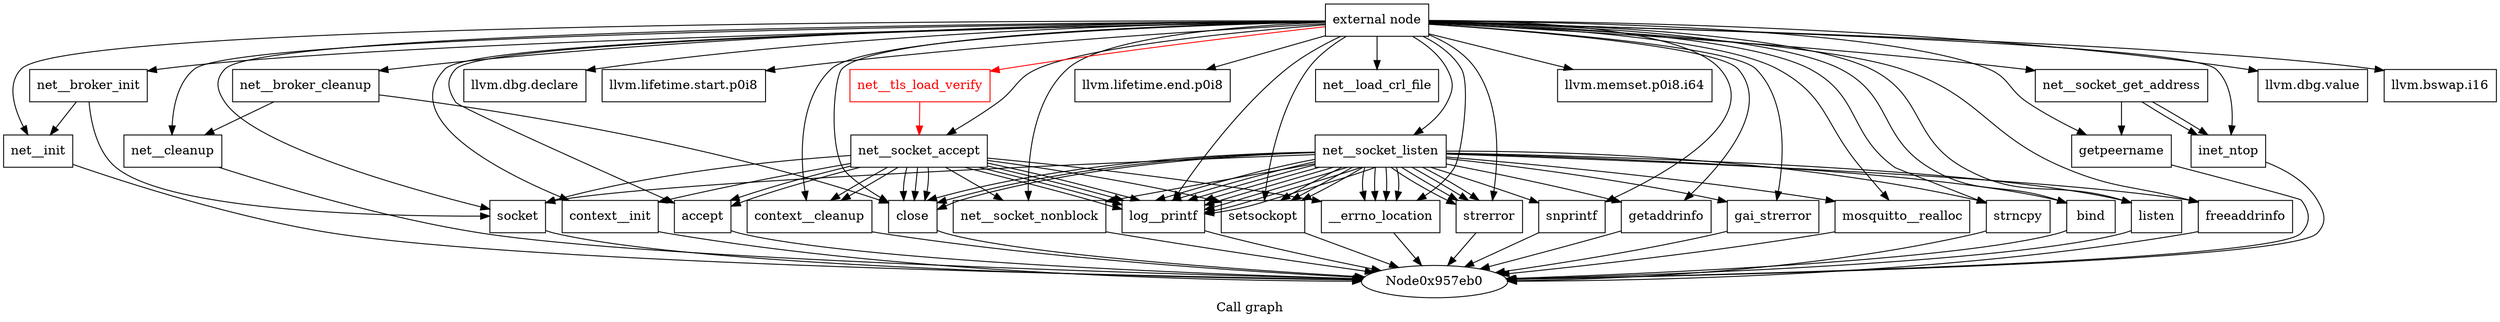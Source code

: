 digraph "Call graph" {
	label="Call graph";

	Node0x9d8470 [shape=record,label="{external node}"];
	Node0x9d8470 -> Node0xa30700;
	Node0x9d8470 -> Node0x9ca6e0;
	Node0x9d8470 -> Node0x9cc3d0;
	Node0x9d8470 -> Node0xa1f430;
	Node0x9d8470 -> Node0x9d9b50;
	Node0x9d8470 -> Node0xa2b7d0;
	Node0x9d8470 -> Node0xa2b870;
	Node0x9d8470 -> Node0x9ffa30;
	Node0x9d8470 -> Node0x9ffaa0;
	Node0x9d8470 -> Node0xa2b8e0;
	Node0x9d8470 -> Node0xa2b980;
	Node0x9d8470 -> Node0xa2b910;
	Node0x9d8470 -> Node0xa2ba30;
	Node0x9d8470 -> Node0xa2baa0;
	Node0x9d8470 -> Node0x9ffc00;
	Node0x9d8470 -> Node0xa2bb10;
	Node0x9d8470 -> Node0xa2bb80;
	Node0x9d8470 -> Node0x9ffcd0;
	Node0x9d8470 -> Node0x9ffd40[color="red"];
	Node0x9d8470 -> Node0x9ffdb0;
	Node0x9d8470 -> Node0x9ffe20;
	Node0x9d8470 -> Node0x9cda80;
	Node0x9d8470 -> Node0x9ffec0;
	Node0x9d8470 -> Node0x9ffe50;
	Node0x9d8470 -> Node0x9cd410;
	Node0x9d8470 -> Node0x9cd480;
	Node0x9d8470 -> Node0x9cd900;
	Node0x9d8470 -> Node0x9cd970;
	Node0x9d8470 -> Node0x9cd9e0;
	Node0x9d8470 -> Node0x9cdc40;
	Node0x9d8470 -> Node0x9e1c40;
	Node0x9d8470 -> Node0x9e1ce0;
	Node0x9d8470 -> Node0x9fff70;
	Node0x9d8470 -> Node0x9e25c0;
	Node0x9d8470 -> Node0x9e2630;
	Node0xa30700 [shape=record,label="{net__broker_init}"];
	Node0xa30700 -> Node0x9ca6e0;
	Node0xa30700 -> Node0x9cc3d0;
	Node0x9d9b50 [shape=record,label="{close}"];
	Node0x9d9b50 -> Node0x957eb0;
	Node0x9ca6e0 [shape=record,label="{socket}"];
	Node0x9ca6e0 -> Node0x957eb0;
	Node0x9cc3d0 [shape=record,label="{net__init}"];
	Node0x9cc3d0 -> Node0x957eb0;
	Node0xa1f430 [shape=record,label="{net__broker_cleanup}"];
	Node0xa1f430 -> Node0x9d9b50;
	Node0xa1f430 -> Node0xa2b7d0;
	Node0xa2b7d0 [shape=record,label="{net__cleanup}"];
	Node0xa2b7d0 -> Node0x957eb0;
	Node0xa2b870 [shape=record,label="{net__socket_accept}"];
	Node0xa2b870 -> Node0xa2b8e0;
	Node0xa2b870 -> Node0xa2b980;
	Node0xa2b870 -> Node0x9d9b50;
	Node0xa2b870 -> Node0xa2b8e0;
	Node0xa2b870 -> Node0x9d9b50;
	Node0xa2b870 -> Node0x9ca6e0;
	Node0xa2b870 -> Node0xa2b910;
	Node0xa2b870 -> Node0xa2ba30;
	Node0xa2b870 -> Node0xa2baa0;
	Node0xa2b870 -> Node0xa2b910;
	Node0xa2b870 -> Node0xa2bb10;
	Node0xa2b870 -> Node0x9d9b50;
	Node0xa2b870 -> Node0xa2bb80;
	Node0xa2b870 -> Node0xa2b910;
	Node0xa2b870 -> Node0xa2bb80;
	Node0xa2b870 -> Node0xa2b910;
	Node0x9ffa30 [shape=record,label="{llvm.dbg.declare}"];
	Node0x9ffaa0 [shape=record,label="{llvm.lifetime.start.p0i8}"];
	Node0xa2b8e0 [shape=record,label="{accept}"];
	Node0xa2b8e0 -> Node0x957eb0;
	Node0xa2b980 [shape=record,label="{__errno_location}"];
	Node0xa2b980 -> Node0x957eb0;
	Node0xa2b910 [shape=record,label="{log__printf}"];
	Node0xa2b910 -> Node0x957eb0;
	Node0xa2ba30 [shape=record,label="{net__socket_nonblock}"];
	Node0xa2ba30 -> Node0x957eb0;
	Node0xa2baa0 [shape=record,label="{setsockopt}"];
	Node0xa2baa0 -> Node0x957eb0;
	Node0x9ffc00 [shape=record,label="{llvm.lifetime.end.p0i8}"];
	Node0xa2bb10 [shape=record,label="{context__init}"];
	Node0xa2bb10 -> Node0x957eb0;
	Node0xa2bb80 [shape=record,label="{context__cleanup}"];
	Node0xa2bb80 -> Node0x957eb0;
	Node0x9ffcd0 [shape=record,label="{net__load_crl_file}"];
	Node0x9ffd40 [shape=record,label="{net__tls_load_verify}", color="red", fontcolor="red"];
	Node0x9ffdb0 [shape=record,label="{net__socket_listen}"];
	Node0x9ffd40 -> Node0xa2b870[color="red"];
	Node0x9ffdb0 -> Node0x9ffe20;
	Node0x9ffdb0 -> Node0x9ffec0;
	Node0x9ffdb0 -> Node0x9ffe50;
	Node0x9ffdb0 -> Node0xa2b910;
	Node0x9ffdb0 -> Node0xa2b910;
	Node0x9ffdb0 -> Node0x9ca6e0;
	Node0x9ffdb0 -> Node0xa2b980;
	Node0x9ffdb0 -> Node0x9fff70;
	Node0x9ffdb0 -> Node0xa2b910;
	Node0x9ffdb0 -> Node0x9cd410;
	Node0x9ffdb0 -> Node0xa2b910;
	Node0x9ffdb0 -> Node0xa2baa0;
	Node0x9ffdb0 -> Node0xa2baa0;
	Node0x9ffdb0 -> Node0xa2ba30;
	Node0x9ffdb0 -> Node0x9cd480;
	Node0x9ffdb0 -> Node0xa2b910;
	Node0x9ffdb0 -> Node0xa2baa0;
	Node0x9ffdb0 -> Node0xa2b980;
	Node0x9ffdb0 -> Node0x9fff70;
	Node0x9ffdb0 -> Node0xa2b910;
	Node0x9ffdb0 -> Node0x9d9b50;
	Node0x9ffdb0 -> Node0x9cd900;
	Node0x9ffdb0 -> Node0xa2b980;
	Node0x9ffdb0 -> Node0x9fff70;
	Node0x9ffdb0 -> Node0xa2b910;
	Node0x9ffdb0 -> Node0x9d9b50;
	Node0x9ffdb0 -> Node0x9cd970;
	Node0x9ffdb0 -> Node0xa2b980;
	Node0x9ffdb0 -> Node0x9fff70;
	Node0x9ffdb0 -> Node0xa2b910;
	Node0x9ffdb0 -> Node0x9d9b50;
	Node0x9ffdb0 -> Node0x9cd9e0;
	Node0x9ffe20 [shape=record,label="{snprintf}"];
	Node0x9ffe20 -> Node0x957eb0;
	Node0x9cda80 [shape=record,label="{llvm.memset.p0i8.i64}"];
	Node0x9ffec0 [shape=record,label="{getaddrinfo}"];
	Node0x9ffec0 -> Node0x957eb0;
	Node0x9ffe50 [shape=record,label="{gai_strerror}"];
	Node0x9ffe50 -> Node0x957eb0;
	Node0x9cd410 [shape=record,label="{mosquitto__realloc}"];
	Node0x9cd410 -> Node0x957eb0;
	Node0x9cd480 [shape=record,label="{strncpy}"];
	Node0x9cd480 -> Node0x957eb0;
	Node0x9cd900 [shape=record,label="{bind}"];
	Node0x9cd900 -> Node0x957eb0;
	Node0x9cd970 [shape=record,label="{listen}"];
	Node0x9cd970 -> Node0x957eb0;
	Node0x9cd9e0 [shape=record,label="{freeaddrinfo}"];
	Node0x9cd9e0 -> Node0x957eb0;
	Node0x9cdc40 [shape=record,label="{net__socket_get_address}"];
	Node0x9cdc40 -> Node0x9e1c40;
	Node0x9cdc40 -> Node0x9e1ce0;
	Node0x9cdc40 -> Node0x9e1ce0;
	Node0x9e1c40 [shape=record,label="{getpeername}"];
	Node0x9e1c40 -> Node0x957eb0;
	Node0x9e1ce0 [shape=record,label="{inet_ntop}"];
	Node0x9e1ce0 -> Node0x957eb0;
	Node0x9fff70 [shape=record,label="{strerror}"];
	Node0x9fff70 -> Node0x957eb0;
	Node0x9e25c0 [shape=record,label="{llvm.dbg.value}"];
	Node0x9e2630 [shape=record,label="{llvm.bswap.i16}"];
}
